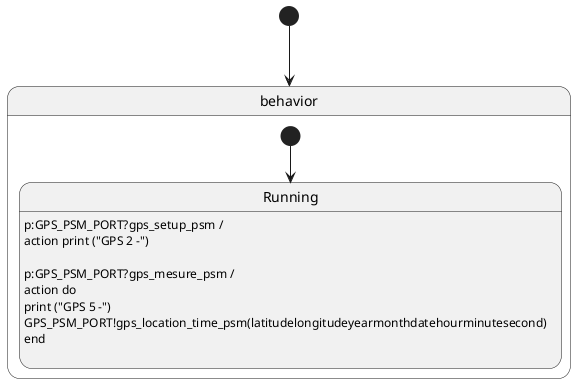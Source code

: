 @startuml
skinparam defaultTextAlignment left
[*] --> behavior
state behavior{
state Running{
	Running : p:GPS_PSM_PORT?gps_setup_psm / \naction print ("GPS 2 -")\n
	Running : p:GPS_PSM_PORT?gps_mesure_psm / \naction do \nprint ("GPS 5 -")\nGPS_PSM_PORT!gps_location_time_psm(latitudelongitudeyearmonthdatehourminutesecond)\nend\n
}
[*] --> Running
}
@enduml
